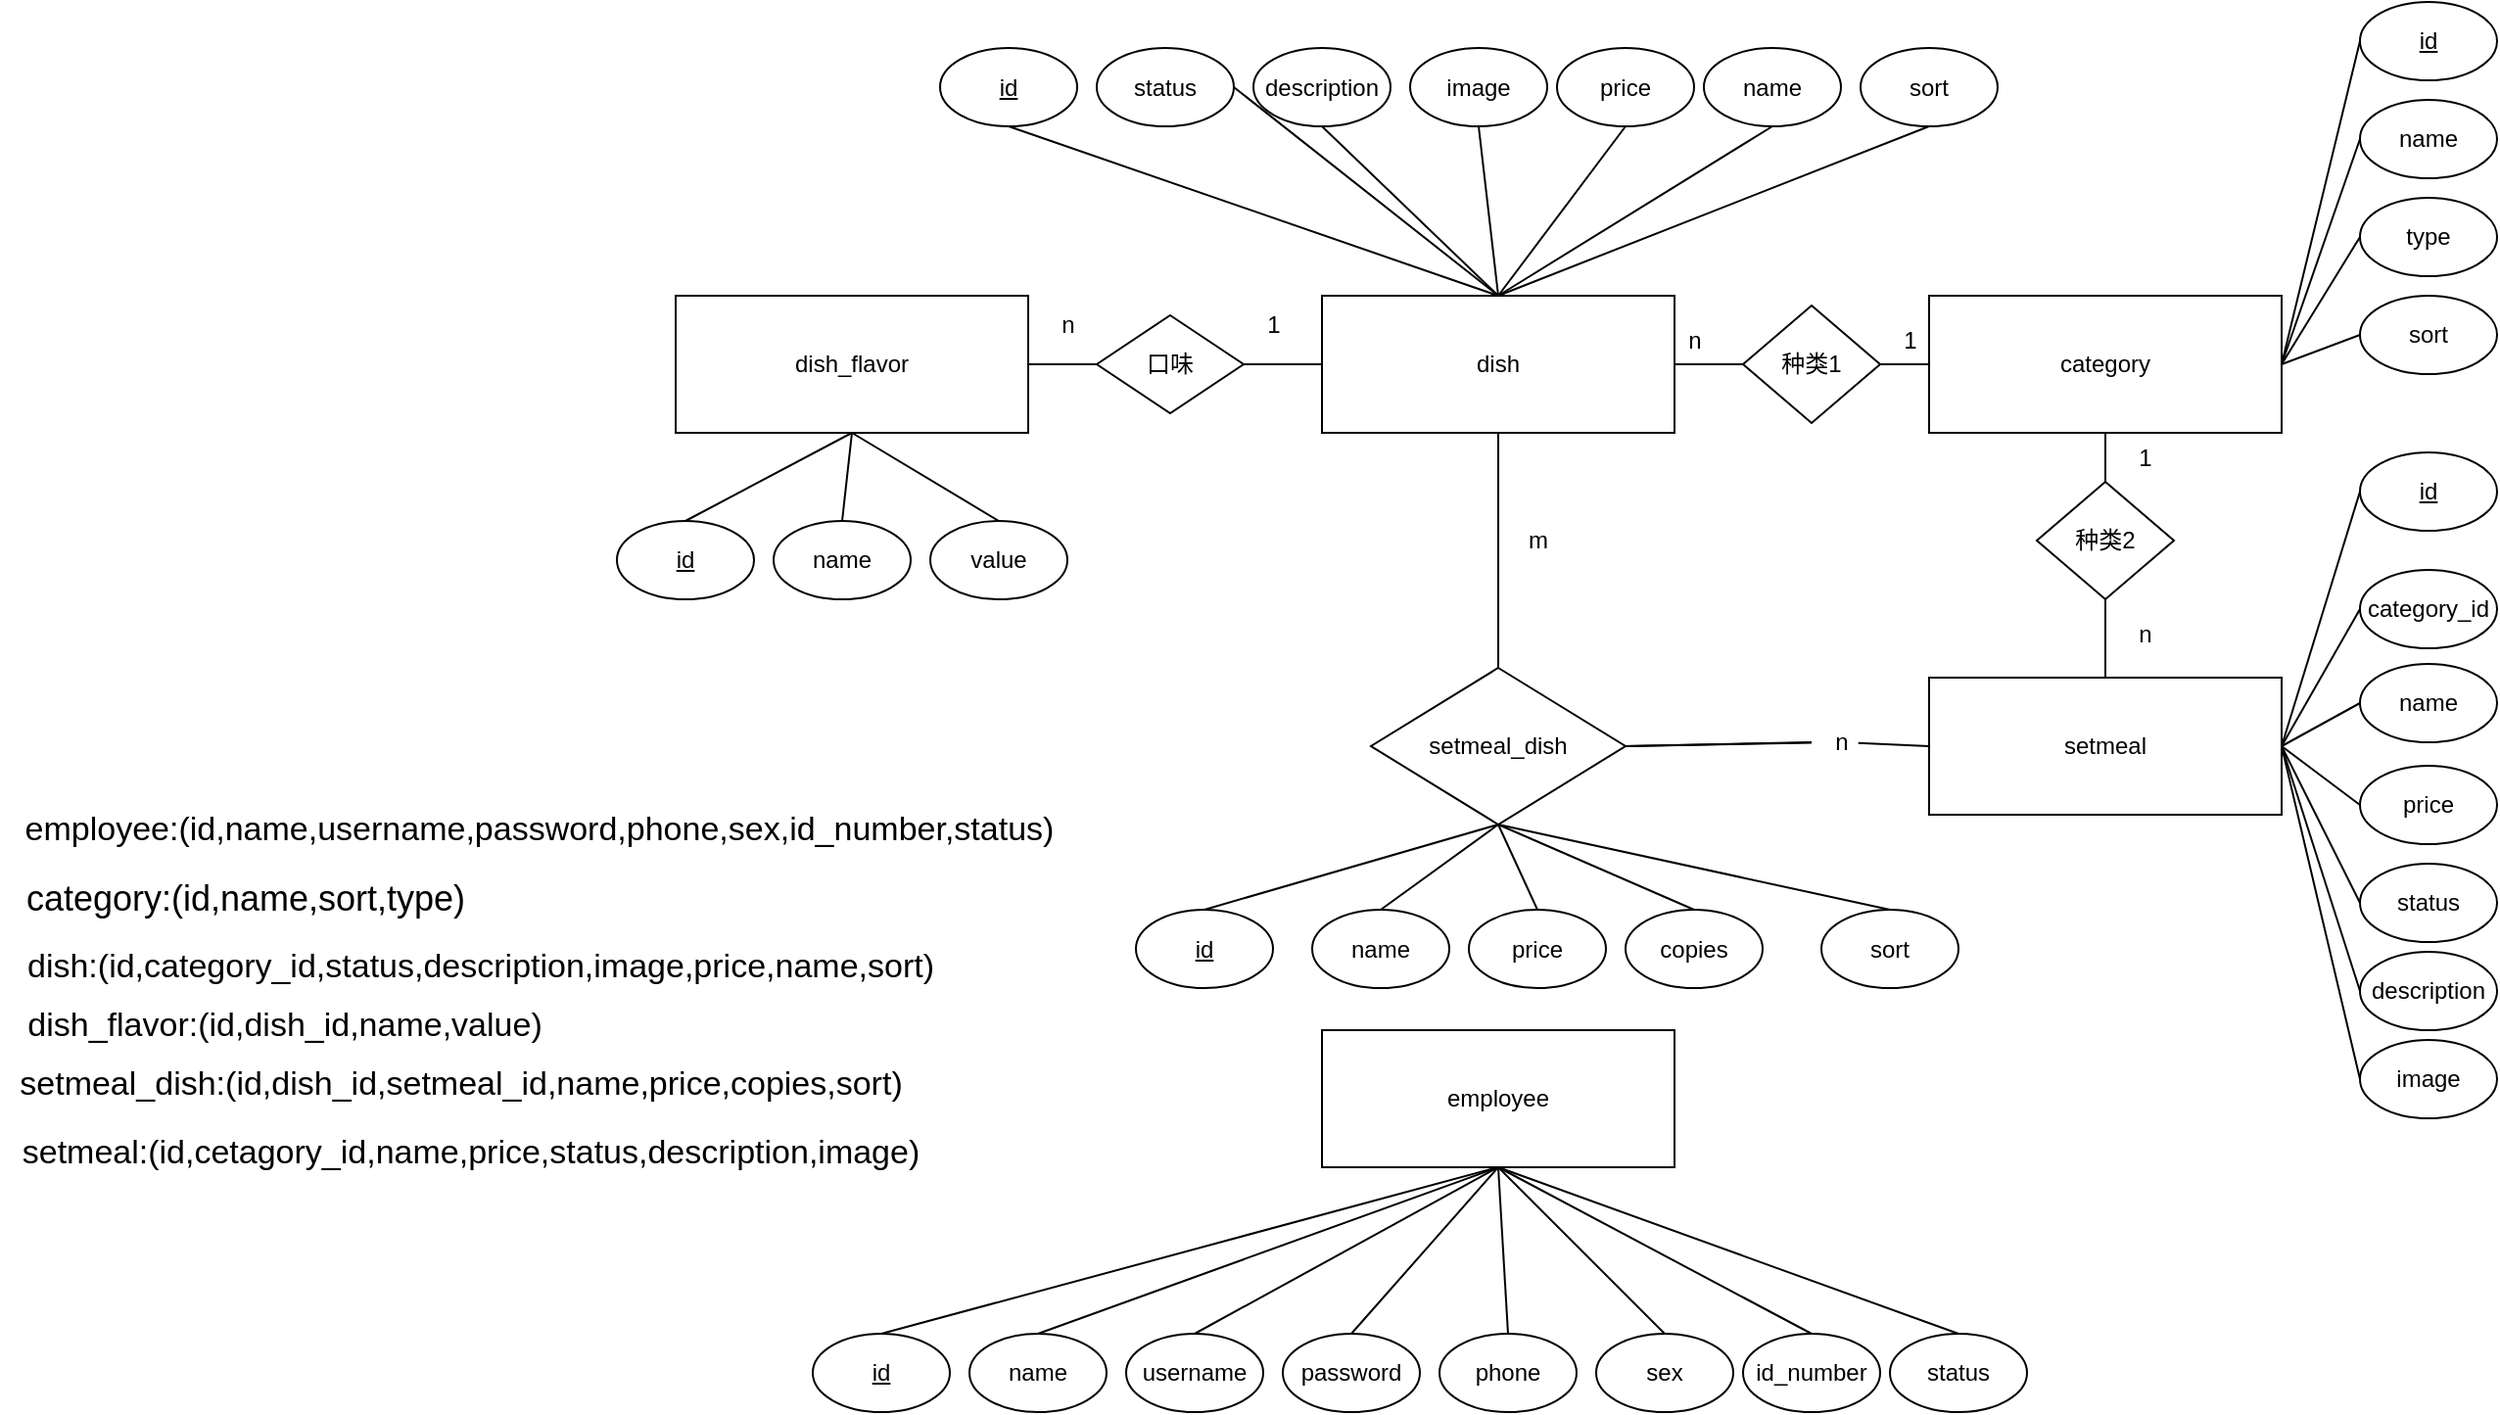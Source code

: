 <mxfile version="21.3.7" type="github">
  <diagram id="R2lEEEUBdFMjLlhIrx00" name="Page-1">
    <mxGraphModel dx="1459" dy="1219" grid="0" gridSize="10" guides="1" tooltips="1" connect="1" arrows="1" fold="1" page="0" pageScale="1" pageWidth="850" pageHeight="1100" math="0" shadow="0" extFonts="Permanent Marker^https://fonts.googleapis.com/css?family=Permanent+Marker">
      <root>
        <mxCell id="0" />
        <mxCell id="1" parent="0" />
        <mxCell id="ajqtqU7_ZfUQvldOCHn7-199" style="edgeStyle=none;shape=connector;rounded=0;orthogonalLoop=1;jettySize=auto;html=1;exitX=0.5;exitY=1;exitDx=0;exitDy=0;entryX=0.5;entryY=0;entryDx=0;entryDy=0;labelBackgroundColor=default;strokeColor=default;fontFamily=Helvetica;fontSize=12;fontColor=default;endArrow=none;endFill=0;" edge="1" parent="1" source="ajqtqU7_ZfUQvldOCHn7-19" target="ajqtqU7_ZfUQvldOCHn7-20">
          <mxGeometry relative="1" as="geometry" />
        </mxCell>
        <mxCell id="ajqtqU7_ZfUQvldOCHn7-200" style="edgeStyle=none;shape=connector;rounded=0;orthogonalLoop=1;jettySize=auto;html=1;exitX=0.5;exitY=1;exitDx=0;exitDy=0;entryX=0.5;entryY=0;entryDx=0;entryDy=0;labelBackgroundColor=default;strokeColor=default;fontFamily=Helvetica;fontSize=12;fontColor=default;endArrow=none;endFill=0;" edge="1" parent="1" source="ajqtqU7_ZfUQvldOCHn7-19" target="ajqtqU7_ZfUQvldOCHn7-39">
          <mxGeometry relative="1" as="geometry" />
        </mxCell>
        <mxCell id="ajqtqU7_ZfUQvldOCHn7-201" style="edgeStyle=none;shape=connector;rounded=0;orthogonalLoop=1;jettySize=auto;html=1;exitX=0.5;exitY=1;exitDx=0;exitDy=0;entryX=0.5;entryY=0;entryDx=0;entryDy=0;labelBackgroundColor=default;strokeColor=default;fontFamily=Helvetica;fontSize=12;fontColor=default;endArrow=none;endFill=0;" edge="1" parent="1" source="ajqtqU7_ZfUQvldOCHn7-19" target="ajqtqU7_ZfUQvldOCHn7-41">
          <mxGeometry relative="1" as="geometry" />
        </mxCell>
        <mxCell id="ajqtqU7_ZfUQvldOCHn7-202" style="edgeStyle=none;shape=connector;rounded=0;orthogonalLoop=1;jettySize=auto;html=1;exitX=0.5;exitY=1;exitDx=0;exitDy=0;entryX=0.5;entryY=0;entryDx=0;entryDy=0;labelBackgroundColor=default;strokeColor=default;fontFamily=Helvetica;fontSize=12;fontColor=default;endArrow=none;endFill=0;" edge="1" parent="1" source="ajqtqU7_ZfUQvldOCHn7-19" target="ajqtqU7_ZfUQvldOCHn7-44">
          <mxGeometry relative="1" as="geometry" />
        </mxCell>
        <mxCell id="ajqtqU7_ZfUQvldOCHn7-203" style="edgeStyle=none;shape=connector;rounded=0;orthogonalLoop=1;jettySize=auto;html=1;exitX=0.5;exitY=1;exitDx=0;exitDy=0;entryX=0.5;entryY=0;entryDx=0;entryDy=0;labelBackgroundColor=default;strokeColor=default;fontFamily=Helvetica;fontSize=12;fontColor=default;endArrow=none;endFill=0;" edge="1" parent="1" source="ajqtqU7_ZfUQvldOCHn7-19" target="ajqtqU7_ZfUQvldOCHn7-46">
          <mxGeometry relative="1" as="geometry" />
        </mxCell>
        <mxCell id="ajqtqU7_ZfUQvldOCHn7-204" style="edgeStyle=none;shape=connector;rounded=0;orthogonalLoop=1;jettySize=auto;html=1;exitX=0.5;exitY=1;exitDx=0;exitDy=0;entryX=0.5;entryY=0;entryDx=0;entryDy=0;labelBackgroundColor=default;strokeColor=default;fontFamily=Helvetica;fontSize=12;fontColor=default;endArrow=none;endFill=0;" edge="1" parent="1" source="ajqtqU7_ZfUQvldOCHn7-19" target="ajqtqU7_ZfUQvldOCHn7-48">
          <mxGeometry relative="1" as="geometry" />
        </mxCell>
        <mxCell id="ajqtqU7_ZfUQvldOCHn7-205" style="edgeStyle=none;shape=connector;rounded=0;orthogonalLoop=1;jettySize=auto;html=1;exitX=0.5;exitY=1;exitDx=0;exitDy=0;entryX=0.5;entryY=0;entryDx=0;entryDy=0;labelBackgroundColor=default;strokeColor=default;fontFamily=Helvetica;fontSize=12;fontColor=default;endArrow=none;endFill=0;" edge="1" parent="1" source="ajqtqU7_ZfUQvldOCHn7-19" target="ajqtqU7_ZfUQvldOCHn7-50">
          <mxGeometry relative="1" as="geometry" />
        </mxCell>
        <mxCell id="ajqtqU7_ZfUQvldOCHn7-206" style="edgeStyle=none;shape=connector;rounded=0;orthogonalLoop=1;jettySize=auto;html=1;exitX=0.5;exitY=1;exitDx=0;exitDy=0;entryX=0.5;entryY=0;entryDx=0;entryDy=0;labelBackgroundColor=default;strokeColor=default;fontFamily=Helvetica;fontSize=12;fontColor=default;endArrow=none;endFill=0;" edge="1" parent="1" source="ajqtqU7_ZfUQvldOCHn7-19" target="ajqtqU7_ZfUQvldOCHn7-52">
          <mxGeometry relative="1" as="geometry" />
        </mxCell>
        <mxCell id="ajqtqU7_ZfUQvldOCHn7-19" value="employee" style="whiteSpace=wrap;html=1;align=center;" vertex="1" parent="1">
          <mxGeometry x="760" y="485" width="180" height="70" as="geometry" />
        </mxCell>
        <mxCell id="ajqtqU7_ZfUQvldOCHn7-20" value="id" style="ellipse;whiteSpace=wrap;html=1;align=center;fontStyle=4;" vertex="1" parent="1">
          <mxGeometry x="500" y="640" width="70" height="40" as="geometry" />
        </mxCell>
        <mxCell id="ajqtqU7_ZfUQvldOCHn7-39" value="name" style="ellipse;whiteSpace=wrap;html=1;" vertex="1" parent="1">
          <mxGeometry x="580" y="640" width="70" height="40" as="geometry" />
        </mxCell>
        <mxCell id="ajqtqU7_ZfUQvldOCHn7-41" value="username" style="ellipse;whiteSpace=wrap;html=1;" vertex="1" parent="1">
          <mxGeometry x="660" y="640" width="70" height="40" as="geometry" />
        </mxCell>
        <mxCell id="ajqtqU7_ZfUQvldOCHn7-44" value="password" style="ellipse;whiteSpace=wrap;html=1;" vertex="1" parent="1">
          <mxGeometry x="740" y="640" width="70" height="40" as="geometry" />
        </mxCell>
        <mxCell id="ajqtqU7_ZfUQvldOCHn7-46" value="phone" style="ellipse;whiteSpace=wrap;html=1;" vertex="1" parent="1">
          <mxGeometry x="820" y="640" width="70" height="40" as="geometry" />
        </mxCell>
        <mxCell id="ajqtqU7_ZfUQvldOCHn7-48" value="sex" style="ellipse;whiteSpace=wrap;html=1;" vertex="1" parent="1">
          <mxGeometry x="900" y="640" width="70" height="40" as="geometry" />
        </mxCell>
        <mxCell id="ajqtqU7_ZfUQvldOCHn7-50" value="id_number" style="ellipse;whiteSpace=wrap;html=1;" vertex="1" parent="1">
          <mxGeometry x="975" y="640" width="70" height="40" as="geometry" />
        </mxCell>
        <mxCell id="ajqtqU7_ZfUQvldOCHn7-52" value="status" style="ellipse;whiteSpace=wrap;html=1;" vertex="1" parent="1">
          <mxGeometry x="1050" y="640" width="70" height="40" as="geometry" />
        </mxCell>
        <mxCell id="ajqtqU7_ZfUQvldOCHn7-156" style="edgeStyle=none;shape=connector;rounded=0;orthogonalLoop=1;jettySize=auto;html=1;exitX=0.5;exitY=0;exitDx=0;exitDy=0;labelBackgroundColor=default;strokeColor=default;fontFamily=Helvetica;fontSize=12;fontColor=default;endArrow=none;endFill=0;entryX=0.5;entryY=1;entryDx=0;entryDy=0;" edge="1" parent="1" source="ajqtqU7_ZfUQvldOCHn7-54" target="ajqtqU7_ZfUQvldOCHn7-62">
          <mxGeometry relative="1" as="geometry">
            <mxPoint x="1395" y="23.5" as="targetPoint" />
          </mxGeometry>
        </mxCell>
        <mxCell id="ajqtqU7_ZfUQvldOCHn7-157" style="edgeStyle=none;shape=connector;rounded=0;orthogonalLoop=1;jettySize=auto;html=1;exitX=0.5;exitY=0;exitDx=0;exitDy=0;entryX=0.5;entryY=1;entryDx=0;entryDy=0;labelBackgroundColor=default;strokeColor=default;fontFamily=Helvetica;fontSize=12;fontColor=default;endArrow=none;endFill=0;" edge="1" parent="1" source="ajqtqU7_ZfUQvldOCHn7-54" target="ajqtqU7_ZfUQvldOCHn7-55">
          <mxGeometry relative="1" as="geometry" />
        </mxCell>
        <mxCell id="ajqtqU7_ZfUQvldOCHn7-159" style="edgeStyle=none;shape=connector;rounded=0;orthogonalLoop=1;jettySize=auto;html=1;exitX=0.5;exitY=0;exitDx=0;exitDy=0;entryX=0.5;entryY=1;entryDx=0;entryDy=0;labelBackgroundColor=default;strokeColor=default;fontFamily=Helvetica;fontSize=12;fontColor=default;endArrow=none;endFill=0;" edge="1" parent="1" source="ajqtqU7_ZfUQvldOCHn7-54" target="ajqtqU7_ZfUQvldOCHn7-58">
          <mxGeometry relative="1" as="geometry" />
        </mxCell>
        <mxCell id="ajqtqU7_ZfUQvldOCHn7-160" style="edgeStyle=none;shape=connector;rounded=0;orthogonalLoop=1;jettySize=auto;html=1;exitX=0.5;exitY=0;exitDx=0;exitDy=0;entryX=0.5;entryY=1;entryDx=0;entryDy=0;labelBackgroundColor=default;strokeColor=default;fontFamily=Helvetica;fontSize=12;fontColor=default;endArrow=none;endFill=0;" edge="1" parent="1" source="ajqtqU7_ZfUQvldOCHn7-54" target="ajqtqU7_ZfUQvldOCHn7-59">
          <mxGeometry relative="1" as="geometry" />
        </mxCell>
        <mxCell id="ajqtqU7_ZfUQvldOCHn7-54" value="dish" style="rounded=0;whiteSpace=wrap;html=1;" vertex="1" parent="1">
          <mxGeometry x="760" y="110" width="180" height="70" as="geometry" />
        </mxCell>
        <mxCell id="ajqtqU7_ZfUQvldOCHn7-55" value="name" style="ellipse;whiteSpace=wrap;html=1;" vertex="1" parent="1">
          <mxGeometry x="955" y="-16.5" width="70" height="40" as="geometry" />
        </mxCell>
        <mxCell id="ajqtqU7_ZfUQvldOCHn7-163" style="edgeStyle=none;shape=connector;rounded=0;orthogonalLoop=1;jettySize=auto;html=1;exitX=0.5;exitY=1;exitDx=0;exitDy=0;entryX=0.5;entryY=0;entryDx=0;entryDy=0;labelBackgroundColor=default;strokeColor=default;fontFamily=Helvetica;fontSize=12;fontColor=default;endArrow=none;endFill=0;" edge="1" parent="1" source="ajqtqU7_ZfUQvldOCHn7-56" target="ajqtqU7_ZfUQvldOCHn7-54">
          <mxGeometry relative="1" as="geometry" />
        </mxCell>
        <mxCell id="ajqtqU7_ZfUQvldOCHn7-56" value="id" style="ellipse;whiteSpace=wrap;html=1;align=center;fontStyle=4;" vertex="1" parent="1">
          <mxGeometry x="565" y="-16.5" width="70" height="40" as="geometry" />
        </mxCell>
        <mxCell id="ajqtqU7_ZfUQvldOCHn7-58" value="price" style="ellipse;whiteSpace=wrap;html=1;" vertex="1" parent="1">
          <mxGeometry x="880" y="-16.5" width="70" height="40" as="geometry" />
        </mxCell>
        <mxCell id="ajqtqU7_ZfUQvldOCHn7-59" value="image" style="ellipse;whiteSpace=wrap;html=1;" vertex="1" parent="1">
          <mxGeometry x="805" y="-16.5" width="70" height="40" as="geometry" />
        </mxCell>
        <mxCell id="ajqtqU7_ZfUQvldOCHn7-161" style="edgeStyle=none;shape=connector;rounded=0;orthogonalLoop=1;jettySize=auto;html=1;exitX=0.5;exitY=1;exitDx=0;exitDy=0;entryX=0.5;entryY=0;entryDx=0;entryDy=0;labelBackgroundColor=default;strokeColor=default;fontFamily=Helvetica;fontSize=12;fontColor=default;endArrow=none;endFill=0;" edge="1" parent="1" source="ajqtqU7_ZfUQvldOCHn7-60" target="ajqtqU7_ZfUQvldOCHn7-54">
          <mxGeometry relative="1" as="geometry" />
        </mxCell>
        <mxCell id="ajqtqU7_ZfUQvldOCHn7-60" value="description" style="ellipse;whiteSpace=wrap;html=1;" vertex="1" parent="1">
          <mxGeometry x="725" y="-16.5" width="70" height="40" as="geometry" />
        </mxCell>
        <mxCell id="ajqtqU7_ZfUQvldOCHn7-162" style="edgeStyle=none;shape=connector;rounded=0;orthogonalLoop=1;jettySize=auto;html=1;exitX=1;exitY=0.5;exitDx=0;exitDy=0;entryX=0.5;entryY=0;entryDx=0;entryDy=0;labelBackgroundColor=default;strokeColor=default;fontFamily=Helvetica;fontSize=12;fontColor=default;endArrow=none;endFill=0;" edge="1" parent="1" source="ajqtqU7_ZfUQvldOCHn7-61" target="ajqtqU7_ZfUQvldOCHn7-54">
          <mxGeometry relative="1" as="geometry" />
        </mxCell>
        <mxCell id="ajqtqU7_ZfUQvldOCHn7-61" value="status" style="ellipse;whiteSpace=wrap;html=1;" vertex="1" parent="1">
          <mxGeometry x="645" y="-16.5" width="70" height="40" as="geometry" />
        </mxCell>
        <mxCell id="ajqtqU7_ZfUQvldOCHn7-62" value="sort" style="ellipse;whiteSpace=wrap;html=1;" vertex="1" parent="1">
          <mxGeometry x="1035" y="-16.5" width="70" height="40" as="geometry" />
        </mxCell>
        <mxCell id="ajqtqU7_ZfUQvldOCHn7-71" value="dish_flavor" style="rounded=0;whiteSpace=wrap;html=1;" vertex="1" parent="1">
          <mxGeometry x="430" y="110" width="180" height="70" as="geometry" />
        </mxCell>
        <mxCell id="ajqtqU7_ZfUQvldOCHn7-72" value="id" style="ellipse;whiteSpace=wrap;html=1;align=center;fontStyle=4;" vertex="1" parent="1">
          <mxGeometry x="400" y="225" width="70" height="40" as="geometry" />
        </mxCell>
        <mxCell id="ajqtqU7_ZfUQvldOCHn7-75" value="value" style="ellipse;whiteSpace=wrap;html=1;" vertex="1" parent="1">
          <mxGeometry x="560" y="225" width="70" height="40" as="geometry" />
        </mxCell>
        <mxCell id="ajqtqU7_ZfUQvldOCHn7-76" value="name" style="ellipse;whiteSpace=wrap;html=1;" vertex="1" parent="1">
          <mxGeometry x="480" y="225" width="70" height="40" as="geometry" />
        </mxCell>
        <mxCell id="ajqtqU7_ZfUQvldOCHn7-77" value="" style="endArrow=none;html=1;rounded=0;exitX=0.5;exitY=0;exitDx=0;exitDy=0;entryX=0.5;entryY=1;entryDx=0;entryDy=0;" edge="1" parent="1" source="ajqtqU7_ZfUQvldOCHn7-72" target="ajqtqU7_ZfUQvldOCHn7-71">
          <mxGeometry width="50" height="50" relative="1" as="geometry">
            <mxPoint x="660" y="-70" as="sourcePoint" />
            <mxPoint x="710" y="-120" as="targetPoint" />
          </mxGeometry>
        </mxCell>
        <mxCell id="ajqtqU7_ZfUQvldOCHn7-79" value="" style="endArrow=none;html=1;rounded=0;exitX=0.5;exitY=0;exitDx=0;exitDy=0;entryX=0.5;entryY=1;entryDx=0;entryDy=0;" edge="1" parent="1" source="ajqtqU7_ZfUQvldOCHn7-76" target="ajqtqU7_ZfUQvldOCHn7-71">
          <mxGeometry width="50" height="50" relative="1" as="geometry">
            <mxPoint x="660" y="15" as="sourcePoint" />
            <mxPoint x="710" y="-35" as="targetPoint" />
          </mxGeometry>
        </mxCell>
        <mxCell id="ajqtqU7_ZfUQvldOCHn7-80" value="" style="endArrow=none;html=1;rounded=0;exitX=0.5;exitY=0;exitDx=0;exitDy=0;entryX=0.5;entryY=1;entryDx=0;entryDy=0;" edge="1" parent="1" source="ajqtqU7_ZfUQvldOCHn7-75" target="ajqtqU7_ZfUQvldOCHn7-71">
          <mxGeometry width="50" height="50" relative="1" as="geometry">
            <mxPoint x="660" y="15" as="sourcePoint" />
            <mxPoint x="710" y="-35" as="targetPoint" />
          </mxGeometry>
        </mxCell>
        <mxCell id="ajqtqU7_ZfUQvldOCHn7-194" style="edgeStyle=none;shape=connector;rounded=0;orthogonalLoop=1;jettySize=auto;html=1;exitX=1;exitY=0.5;exitDx=0;exitDy=0;entryX=0;entryY=0.5;entryDx=0;entryDy=0;labelBackgroundColor=default;strokeColor=default;fontFamily=Helvetica;fontSize=12;fontColor=default;endArrow=none;endFill=0;" edge="1" parent="1" source="ajqtqU7_ZfUQvldOCHn7-81" target="ajqtqU7_ZfUQvldOCHn7-54">
          <mxGeometry relative="1" as="geometry" />
        </mxCell>
        <mxCell id="ajqtqU7_ZfUQvldOCHn7-195" style="edgeStyle=none;shape=connector;rounded=0;orthogonalLoop=1;jettySize=auto;html=1;exitX=0;exitY=0.5;exitDx=0;exitDy=0;entryX=1;entryY=0.5;entryDx=0;entryDy=0;labelBackgroundColor=default;strokeColor=default;fontFamily=Helvetica;fontSize=12;fontColor=default;endArrow=none;endFill=0;" edge="1" parent="1" source="ajqtqU7_ZfUQvldOCHn7-81" target="ajqtqU7_ZfUQvldOCHn7-71">
          <mxGeometry relative="1" as="geometry" />
        </mxCell>
        <mxCell id="ajqtqU7_ZfUQvldOCHn7-81" value="口味" style="rhombus;whiteSpace=wrap;html=1;" vertex="1" parent="1">
          <mxGeometry x="645" y="120" width="75" height="50" as="geometry" />
        </mxCell>
        <mxCell id="ajqtqU7_ZfUQvldOCHn7-179" style="edgeStyle=none;shape=connector;rounded=0;orthogonalLoop=1;jettySize=auto;html=1;exitX=1;exitY=0.5;exitDx=0;exitDy=0;entryX=0;entryY=0.5;entryDx=0;entryDy=0;labelBackgroundColor=default;strokeColor=default;fontFamily=Helvetica;fontSize=12;fontColor=default;endArrow=none;endFill=0;" edge="1" parent="1" source="ajqtqU7_ZfUQvldOCHn7-86" target="ajqtqU7_ZfUQvldOCHn7-87">
          <mxGeometry relative="1" as="geometry" />
        </mxCell>
        <mxCell id="ajqtqU7_ZfUQvldOCHn7-180" style="edgeStyle=none;shape=connector;rounded=0;orthogonalLoop=1;jettySize=auto;html=1;exitX=1;exitY=0.5;exitDx=0;exitDy=0;entryX=0;entryY=0.5;entryDx=0;entryDy=0;labelBackgroundColor=default;strokeColor=default;fontFamily=Helvetica;fontSize=12;fontColor=default;endArrow=none;endFill=0;" edge="1" parent="1" source="ajqtqU7_ZfUQvldOCHn7-86" target="ajqtqU7_ZfUQvldOCHn7-91">
          <mxGeometry relative="1" as="geometry" />
        </mxCell>
        <mxCell id="ajqtqU7_ZfUQvldOCHn7-181" style="edgeStyle=none;shape=connector;rounded=0;orthogonalLoop=1;jettySize=auto;html=1;exitX=1;exitY=0.5;exitDx=0;exitDy=0;entryX=0;entryY=0.5;entryDx=0;entryDy=0;labelBackgroundColor=default;strokeColor=default;fontFamily=Helvetica;fontSize=12;fontColor=default;endArrow=none;endFill=0;" edge="1" parent="1" source="ajqtqU7_ZfUQvldOCHn7-86" target="ajqtqU7_ZfUQvldOCHn7-92">
          <mxGeometry relative="1" as="geometry" />
        </mxCell>
        <mxCell id="ajqtqU7_ZfUQvldOCHn7-182" style="edgeStyle=none;shape=connector;rounded=0;orthogonalLoop=1;jettySize=auto;html=1;exitX=1;exitY=0.5;exitDx=0;exitDy=0;entryX=0;entryY=0.5;entryDx=0;entryDy=0;labelBackgroundColor=default;strokeColor=default;fontFamily=Helvetica;fontSize=12;fontColor=default;endArrow=none;endFill=0;" edge="1" parent="1" source="ajqtqU7_ZfUQvldOCHn7-86" target="ajqtqU7_ZfUQvldOCHn7-90">
          <mxGeometry relative="1" as="geometry" />
        </mxCell>
        <mxCell id="ajqtqU7_ZfUQvldOCHn7-86" value="category" style="rounded=0;whiteSpace=wrap;html=1;" vertex="1" parent="1">
          <mxGeometry x="1070" y="110" width="180" height="70" as="geometry" />
        </mxCell>
        <mxCell id="ajqtqU7_ZfUQvldOCHn7-87" value="id" style="ellipse;whiteSpace=wrap;html=1;align=center;fontStyle=4;" vertex="1" parent="1">
          <mxGeometry x="1290" y="-40" width="70" height="40" as="geometry" />
        </mxCell>
        <mxCell id="ajqtqU7_ZfUQvldOCHn7-90" value="sort" style="ellipse;whiteSpace=wrap;html=1;" vertex="1" parent="1">
          <mxGeometry x="1290" y="110" width="70" height="40" as="geometry" />
        </mxCell>
        <mxCell id="ajqtqU7_ZfUQvldOCHn7-91" value="name" style="ellipse;whiteSpace=wrap;html=1;" vertex="1" parent="1">
          <mxGeometry x="1290" y="10" width="70" height="40" as="geometry" />
        </mxCell>
        <mxCell id="ajqtqU7_ZfUQvldOCHn7-92" value="type" style="ellipse;whiteSpace=wrap;html=1;" vertex="1" parent="1">
          <mxGeometry x="1290" y="60" width="70" height="40" as="geometry" />
        </mxCell>
        <mxCell id="ajqtqU7_ZfUQvldOCHn7-185" style="edgeStyle=none;shape=connector;rounded=0;orthogonalLoop=1;jettySize=auto;html=1;exitX=1;exitY=0.5;exitDx=0;exitDy=0;entryX=0;entryY=0.5;entryDx=0;entryDy=0;labelBackgroundColor=default;strokeColor=default;fontFamily=Helvetica;fontSize=12;fontColor=default;endArrow=none;endFill=0;" edge="1" parent="1" source="ajqtqU7_ZfUQvldOCHn7-97" target="ajqtqU7_ZfUQvldOCHn7-86">
          <mxGeometry relative="1" as="geometry" />
        </mxCell>
        <mxCell id="ajqtqU7_ZfUQvldOCHn7-186" style="edgeStyle=none;shape=connector;rounded=0;orthogonalLoop=1;jettySize=auto;html=1;exitX=0;exitY=0.5;exitDx=0;exitDy=0;entryX=1;entryY=0.5;entryDx=0;entryDy=0;labelBackgroundColor=default;strokeColor=default;fontFamily=Helvetica;fontSize=12;fontColor=default;endArrow=none;endFill=0;" edge="1" parent="1" source="ajqtqU7_ZfUQvldOCHn7-97" target="ajqtqU7_ZfUQvldOCHn7-54">
          <mxGeometry relative="1" as="geometry" />
        </mxCell>
        <mxCell id="ajqtqU7_ZfUQvldOCHn7-97" value="种类1" style="rhombus;whiteSpace=wrap;html=1;" vertex="1" parent="1">
          <mxGeometry x="975" y="115" width="70" height="60" as="geometry" />
        </mxCell>
        <mxCell id="ajqtqU7_ZfUQvldOCHn7-155" style="edgeStyle=none;shape=connector;rounded=0;orthogonalLoop=1;jettySize=auto;html=1;exitX=0;exitY=0.5;exitDx=0;exitDy=0;entryX=0.795;entryY=0.514;entryDx=0;entryDy=0;entryPerimeter=0;labelBackgroundColor=default;strokeColor=default;fontFamily=Helvetica;fontSize=12;fontColor=default;endArrow=none;endFill=0;" edge="1" parent="1" source="ajqtqU7_ZfUQvldOCHn7-102" target="ajqtqU7_ZfUQvldOCHn7-138">
          <mxGeometry relative="1" as="geometry" />
        </mxCell>
        <mxCell id="ajqtqU7_ZfUQvldOCHn7-102" value="setmeal" style="rounded=0;whiteSpace=wrap;html=1;" vertex="1" parent="1">
          <mxGeometry x="1070" y="305" width="180" height="70" as="geometry" />
        </mxCell>
        <mxCell id="ajqtqU7_ZfUQvldOCHn7-103" value="id" style="ellipse;whiteSpace=wrap;html=1;align=center;fontStyle=4;" vertex="1" parent="1">
          <mxGeometry x="1290" y="190" width="70" height="40" as="geometry" />
        </mxCell>
        <mxCell id="ajqtqU7_ZfUQvldOCHn7-104" value="category_id" style="ellipse;whiteSpace=wrap;html=1;" vertex="1" parent="1">
          <mxGeometry x="1290" y="250" width="70" height="40" as="geometry" />
        </mxCell>
        <mxCell id="ajqtqU7_ZfUQvldOCHn7-105" value="name" style="ellipse;whiteSpace=wrap;html=1;" vertex="1" parent="1">
          <mxGeometry x="1290" y="298" width="70" height="40" as="geometry" />
        </mxCell>
        <mxCell id="ajqtqU7_ZfUQvldOCHn7-106" value="price" style="ellipse;whiteSpace=wrap;html=1;" vertex="1" parent="1">
          <mxGeometry x="1290" y="350" width="70" height="40" as="geometry" />
        </mxCell>
        <mxCell id="ajqtqU7_ZfUQvldOCHn7-107" value="status" style="ellipse;whiteSpace=wrap;html=1;" vertex="1" parent="1">
          <mxGeometry x="1290" y="400" width="70" height="40" as="geometry" />
        </mxCell>
        <mxCell id="ajqtqU7_ZfUQvldOCHn7-108" value="description" style="ellipse;whiteSpace=wrap;html=1;" vertex="1" parent="1">
          <mxGeometry x="1290" y="445" width="70" height="40" as="geometry" />
        </mxCell>
        <mxCell id="ajqtqU7_ZfUQvldOCHn7-109" value="image" style="ellipse;whiteSpace=wrap;html=1;" vertex="1" parent="1">
          <mxGeometry x="1290" y="490" width="70" height="40" as="geometry" />
        </mxCell>
        <mxCell id="ajqtqU7_ZfUQvldOCHn7-110" value="" style="endArrow=none;html=1;rounded=0;entryX=0;entryY=0.5;entryDx=0;entryDy=0;exitX=1;exitY=0.5;exitDx=0;exitDy=0;" edge="1" parent="1" source="ajqtqU7_ZfUQvldOCHn7-102" target="ajqtqU7_ZfUQvldOCHn7-103">
          <mxGeometry width="50" height="50" relative="1" as="geometry">
            <mxPoint x="935" y="320" as="sourcePoint" />
            <mxPoint x="985" y="270" as="targetPoint" />
          </mxGeometry>
        </mxCell>
        <mxCell id="ajqtqU7_ZfUQvldOCHn7-111" value="" style="endArrow=none;html=1;rounded=0;entryX=0;entryY=0.5;entryDx=0;entryDy=0;exitX=1;exitY=0.5;exitDx=0;exitDy=0;" edge="1" parent="1" source="ajqtqU7_ZfUQvldOCHn7-102" target="ajqtqU7_ZfUQvldOCHn7-104">
          <mxGeometry width="50" height="50" relative="1" as="geometry">
            <mxPoint x="935" y="320" as="sourcePoint" />
            <mxPoint x="985" y="270" as="targetPoint" />
          </mxGeometry>
        </mxCell>
        <mxCell id="ajqtqU7_ZfUQvldOCHn7-112" value="" style="endArrow=none;html=1;rounded=0;entryX=0;entryY=0.5;entryDx=0;entryDy=0;exitX=1;exitY=0.5;exitDx=0;exitDy=0;" edge="1" parent="1" source="ajqtqU7_ZfUQvldOCHn7-102" target="ajqtqU7_ZfUQvldOCHn7-105">
          <mxGeometry width="50" height="50" relative="1" as="geometry">
            <mxPoint x="935" y="320" as="sourcePoint" />
            <mxPoint x="985" y="270" as="targetPoint" />
          </mxGeometry>
        </mxCell>
        <mxCell id="ajqtqU7_ZfUQvldOCHn7-113" value="" style="endArrow=none;html=1;rounded=0;entryX=0;entryY=0.5;entryDx=0;entryDy=0;exitX=1;exitY=0.5;exitDx=0;exitDy=0;" edge="1" parent="1" source="ajqtqU7_ZfUQvldOCHn7-102" target="ajqtqU7_ZfUQvldOCHn7-106">
          <mxGeometry width="50" height="50" relative="1" as="geometry">
            <mxPoint x="935" y="320" as="sourcePoint" />
            <mxPoint x="985" y="270" as="targetPoint" />
          </mxGeometry>
        </mxCell>
        <mxCell id="ajqtqU7_ZfUQvldOCHn7-114" value="" style="endArrow=none;html=1;rounded=0;entryX=0;entryY=0.5;entryDx=0;entryDy=0;exitX=1;exitY=0.5;exitDx=0;exitDy=0;" edge="1" parent="1" source="ajqtqU7_ZfUQvldOCHn7-102" target="ajqtqU7_ZfUQvldOCHn7-107">
          <mxGeometry width="50" height="50" relative="1" as="geometry">
            <mxPoint x="935" y="320" as="sourcePoint" />
            <mxPoint x="985" y="270" as="targetPoint" />
          </mxGeometry>
        </mxCell>
        <mxCell id="ajqtqU7_ZfUQvldOCHn7-115" value="" style="endArrow=none;html=1;rounded=0;entryX=0;entryY=0.5;entryDx=0;entryDy=0;exitX=1;exitY=0.5;exitDx=0;exitDy=0;" edge="1" parent="1" source="ajqtqU7_ZfUQvldOCHn7-102" target="ajqtqU7_ZfUQvldOCHn7-108">
          <mxGeometry width="50" height="50" relative="1" as="geometry">
            <mxPoint x="935" y="320" as="sourcePoint" />
            <mxPoint x="985" y="270" as="targetPoint" />
          </mxGeometry>
        </mxCell>
        <mxCell id="ajqtqU7_ZfUQvldOCHn7-116" value="" style="endArrow=none;html=1;rounded=0;entryX=0;entryY=0.5;entryDx=0;entryDy=0;exitX=1;exitY=0.5;exitDx=0;exitDy=0;" edge="1" parent="1" source="ajqtqU7_ZfUQvldOCHn7-102" target="ajqtqU7_ZfUQvldOCHn7-109">
          <mxGeometry width="50" height="50" relative="1" as="geometry">
            <mxPoint x="935" y="320" as="sourcePoint" />
            <mxPoint x="985" y="270" as="targetPoint" />
          </mxGeometry>
        </mxCell>
        <mxCell id="ajqtqU7_ZfUQvldOCHn7-145" style="shape=connector;rounded=0;orthogonalLoop=1;jettySize=auto;html=1;exitX=0.5;exitY=0;exitDx=0;exitDy=0;entryX=0.5;entryY=1;entryDx=0;entryDy=0;labelBackgroundColor=default;strokeColor=default;fontFamily=Helvetica;fontSize=12;fontColor=default;endArrow=none;endFill=0;" edge="1" parent="1" source="ajqtqU7_ZfUQvldOCHn7-118" target="ajqtqU7_ZfUQvldOCHn7-135">
          <mxGeometry relative="1" as="geometry" />
        </mxCell>
        <mxCell id="ajqtqU7_ZfUQvldOCHn7-118" value="id" style="ellipse;whiteSpace=wrap;html=1;align=center;fontStyle=4;" vertex="1" parent="1">
          <mxGeometry x="665" y="423.5" width="70" height="40" as="geometry" />
        </mxCell>
        <mxCell id="ajqtqU7_ZfUQvldOCHn7-148" style="edgeStyle=none;shape=connector;rounded=0;orthogonalLoop=1;jettySize=auto;html=1;exitX=0.5;exitY=0;exitDx=0;exitDy=0;entryX=0.5;entryY=1;entryDx=0;entryDy=0;labelBackgroundColor=default;strokeColor=default;fontFamily=Helvetica;fontSize=12;fontColor=default;endArrow=none;endFill=0;" edge="1" parent="1" source="ajqtqU7_ZfUQvldOCHn7-121" target="ajqtqU7_ZfUQvldOCHn7-135">
          <mxGeometry relative="1" as="geometry" />
        </mxCell>
        <mxCell id="ajqtqU7_ZfUQvldOCHn7-121" value="name" style="ellipse;whiteSpace=wrap;html=1;" vertex="1" parent="1">
          <mxGeometry x="755" y="423.5" width="70" height="40" as="geometry" />
        </mxCell>
        <mxCell id="ajqtqU7_ZfUQvldOCHn7-149" style="edgeStyle=none;shape=connector;rounded=0;orthogonalLoop=1;jettySize=auto;html=1;exitX=0.5;exitY=0;exitDx=0;exitDy=0;labelBackgroundColor=default;strokeColor=default;fontFamily=Helvetica;fontSize=12;fontColor=default;endArrow=none;endFill=0;entryX=0.5;entryY=1;entryDx=0;entryDy=0;" edge="1" parent="1" source="ajqtqU7_ZfUQvldOCHn7-122" target="ajqtqU7_ZfUQvldOCHn7-135">
          <mxGeometry relative="1" as="geometry">
            <mxPoint x="995" y="528.5" as="targetPoint" />
          </mxGeometry>
        </mxCell>
        <mxCell id="ajqtqU7_ZfUQvldOCHn7-122" value="price" style="ellipse;whiteSpace=wrap;html=1;" vertex="1" parent="1">
          <mxGeometry x="835" y="423.5" width="70" height="40" as="geometry" />
        </mxCell>
        <mxCell id="ajqtqU7_ZfUQvldOCHn7-150" style="edgeStyle=none;shape=connector;rounded=0;orthogonalLoop=1;jettySize=auto;html=1;exitX=0.5;exitY=0;exitDx=0;exitDy=0;entryX=0.5;entryY=1;entryDx=0;entryDy=0;labelBackgroundColor=default;strokeColor=default;fontFamily=Helvetica;fontSize=12;fontColor=default;endArrow=none;endFill=0;" edge="1" parent="1" source="ajqtqU7_ZfUQvldOCHn7-123" target="ajqtqU7_ZfUQvldOCHn7-135">
          <mxGeometry relative="1" as="geometry" />
        </mxCell>
        <mxCell id="ajqtqU7_ZfUQvldOCHn7-123" value="copies" style="ellipse;whiteSpace=wrap;html=1;" vertex="1" parent="1">
          <mxGeometry x="915" y="423.5" width="70" height="40" as="geometry" />
        </mxCell>
        <mxCell id="ajqtqU7_ZfUQvldOCHn7-151" style="edgeStyle=none;shape=connector;rounded=0;orthogonalLoop=1;jettySize=auto;html=1;exitX=0.5;exitY=0;exitDx=0;exitDy=0;entryX=0.5;entryY=1;entryDx=0;entryDy=0;labelBackgroundColor=default;strokeColor=default;fontFamily=Helvetica;fontSize=12;fontColor=default;endArrow=none;endFill=0;" edge="1" parent="1" source="ajqtqU7_ZfUQvldOCHn7-124" target="ajqtqU7_ZfUQvldOCHn7-135">
          <mxGeometry relative="1" as="geometry" />
        </mxCell>
        <mxCell id="ajqtqU7_ZfUQvldOCHn7-124" value="sort" style="ellipse;whiteSpace=wrap;html=1;" vertex="1" parent="1">
          <mxGeometry x="1015" y="423.5" width="70" height="40" as="geometry" />
        </mxCell>
        <mxCell id="ajqtqU7_ZfUQvldOCHn7-164" style="edgeStyle=none;shape=connector;rounded=0;orthogonalLoop=1;jettySize=auto;html=1;exitX=1;exitY=0.5;exitDx=0;exitDy=0;labelBackgroundColor=default;strokeColor=default;fontFamily=Helvetica;fontSize=12;fontColor=default;endArrow=none;endFill=0;" edge="1" parent="1" source="ajqtqU7_ZfUQvldOCHn7-135" target="ajqtqU7_ZfUQvldOCHn7-138">
          <mxGeometry relative="1" as="geometry" />
        </mxCell>
        <mxCell id="ajqtqU7_ZfUQvldOCHn7-183" style="edgeStyle=none;shape=connector;rounded=0;orthogonalLoop=1;jettySize=auto;html=1;exitX=0.5;exitY=0;exitDx=0;exitDy=0;entryX=0.5;entryY=1;entryDx=0;entryDy=0;labelBackgroundColor=default;strokeColor=default;fontFamily=Helvetica;fontSize=12;fontColor=default;endArrow=none;endFill=0;" edge="1" parent="1" source="ajqtqU7_ZfUQvldOCHn7-135" target="ajqtqU7_ZfUQvldOCHn7-54">
          <mxGeometry relative="1" as="geometry" />
        </mxCell>
        <mxCell id="ajqtqU7_ZfUQvldOCHn7-135" value="setmeal_dish" style="rhombus;whiteSpace=wrap;html=1;" vertex="1" parent="1">
          <mxGeometry x="785" y="300" width="130" height="80" as="geometry" />
        </mxCell>
        <mxCell id="ajqtqU7_ZfUQvldOCHn7-136" value="" style="endArrow=none;html=1;rounded=0;entryX=1;entryY=0.5;entryDx=0;entryDy=0;exitX=0;exitY=0.5;exitDx=0;exitDy=0;" edge="1" parent="1" source="ajqtqU7_ZfUQvldOCHn7-138" target="ajqtqU7_ZfUQvldOCHn7-135">
          <mxGeometry width="50" height="50" relative="1" as="geometry">
            <mxPoint x="805" y="318.5" as="sourcePoint" />
            <mxPoint x="855" y="268.5" as="targetPoint" />
          </mxGeometry>
        </mxCell>
        <mxCell id="ajqtqU7_ZfUQvldOCHn7-142" value="" style="endArrow=none;html=1;rounded=0;entryX=1;entryY=0.5;entryDx=0;entryDy=0;exitX=0;exitY=0.5;exitDx=0;exitDy=0;" edge="1" parent="1" source="ajqtqU7_ZfUQvldOCHn7-102">
          <mxGeometry width="50" height="50" relative="1" as="geometry">
            <mxPoint x="1085" y="340" as="sourcePoint" />
            <mxPoint x="1070" y="340" as="targetPoint" />
          </mxGeometry>
        </mxCell>
        <mxCell id="ajqtqU7_ZfUQvldOCHn7-138" value="n" style="text;html=1;align=center;verticalAlign=middle;resizable=0;points=[];autosize=1;strokeColor=none;fillColor=none;" vertex="1" parent="1">
          <mxGeometry x="1010" y="323" width="30" height="30" as="geometry" />
        </mxCell>
        <mxCell id="ajqtqU7_ZfUQvldOCHn7-173" value="employee:(id,name,username,password,phone,sex,id_number,status)" style="text;html=1;align=center;verticalAlign=middle;resizable=0;points=[];autosize=1;strokeColor=none;fillColor=none;fontSize=17;fontFamily=Helvetica;fontColor=default;" vertex="1" parent="1">
          <mxGeometry x="85" y="367.5" width="550" height="30" as="geometry" />
        </mxCell>
        <mxCell id="ajqtqU7_ZfUQvldOCHn7-174" value="&lt;font style=&quot;font-size: 18px;&quot;&gt;category:(id,name,sort,type)&lt;/font&gt;" style="text;html=1;align=center;verticalAlign=middle;resizable=0;points=[];autosize=1;strokeColor=none;fillColor=none;fontSize=12;fontFamily=Helvetica;fontColor=default;" vertex="1" parent="1">
          <mxGeometry x="85" y="397.5" width="250" height="40" as="geometry" />
        </mxCell>
        <mxCell id="ajqtqU7_ZfUQvldOCHn7-175" value="&lt;font style=&quot;font-size: 17px;&quot;&gt;dish:(id,category_id,status,description,image,price,name,sort)&lt;/font&gt;" style="text;html=1;align=center;verticalAlign=middle;resizable=0;points=[];autosize=1;strokeColor=none;fillColor=none;fontSize=12;fontFamily=Helvetica;fontColor=default;" vertex="1" parent="1">
          <mxGeometry x="85" y="437.5" width="490" height="30" as="geometry" />
        </mxCell>
        <mxCell id="ajqtqU7_ZfUQvldOCHn7-176" value="&lt;font style=&quot;font-size: 17px;&quot;&gt;dish_flavor:(id,dish_id,name,value)&lt;/font&gt;" style="text;html=1;align=center;verticalAlign=middle;resizable=0;points=[];autosize=1;strokeColor=none;fillColor=none;fontSize=12;fontFamily=Helvetica;fontColor=default;" vertex="1" parent="1">
          <mxGeometry x="85" y="467.5" width="290" height="30" as="geometry" />
        </mxCell>
        <mxCell id="ajqtqU7_ZfUQvldOCHn7-177" value="&lt;font style=&quot;font-size: 17px;&quot;&gt;setmeal_dish:(id,dish_id,setmeal_id,name,price,copies,sort)&lt;/font&gt;" style="text;html=1;align=center;verticalAlign=middle;resizable=0;points=[];autosize=1;strokeColor=none;fillColor=none;fontSize=12;fontFamily=Helvetica;fontColor=default;" vertex="1" parent="1">
          <mxGeometry x="85" y="497.5" width="470" height="30" as="geometry" />
        </mxCell>
        <mxCell id="ajqtqU7_ZfUQvldOCHn7-178" value="&lt;font style=&quot;font-size: 17px;&quot;&gt;setmeal:(id,cetagory_id,name,price,status,description,image)&lt;/font&gt;" style="text;html=1;align=center;verticalAlign=middle;resizable=0;points=[];autosize=1;strokeColor=none;fillColor=none;fontSize=12;fontFamily=Helvetica;fontColor=default;" vertex="1" parent="1">
          <mxGeometry x="85" y="532.5" width="480" height="30" as="geometry" />
        </mxCell>
        <mxCell id="ajqtqU7_ZfUQvldOCHn7-184" value="m" style="text;html=1;align=center;verticalAlign=middle;resizable=0;points=[];autosize=1;strokeColor=none;fillColor=none;fontSize=12;fontFamily=Helvetica;fontColor=default;" vertex="1" parent="1">
          <mxGeometry x="855" y="220" width="30" height="30" as="geometry" />
        </mxCell>
        <mxCell id="ajqtqU7_ZfUQvldOCHn7-187" value="1" style="text;html=1;align=center;verticalAlign=middle;resizable=0;points=[];autosize=1;strokeColor=none;fillColor=none;fontSize=12;fontFamily=Helvetica;fontColor=default;" vertex="1" parent="1">
          <mxGeometry x="1045" y="118" width="30" height="30" as="geometry" />
        </mxCell>
        <mxCell id="ajqtqU7_ZfUQvldOCHn7-188" value="n" style="text;html=1;align=center;verticalAlign=middle;resizable=0;points=[];autosize=1;strokeColor=none;fillColor=none;fontSize=12;fontFamily=Helvetica;fontColor=default;" vertex="1" parent="1">
          <mxGeometry x="935" y="118" width="30" height="30" as="geometry" />
        </mxCell>
        <mxCell id="ajqtqU7_ZfUQvldOCHn7-190" style="edgeStyle=none;shape=connector;rounded=0;orthogonalLoop=1;jettySize=auto;html=1;exitX=0.5;exitY=1;exitDx=0;exitDy=0;entryX=0.5;entryY=0;entryDx=0;entryDy=0;labelBackgroundColor=default;strokeColor=default;fontFamily=Helvetica;fontSize=12;fontColor=default;endArrow=none;endFill=0;" edge="1" parent="1" source="ajqtqU7_ZfUQvldOCHn7-189" target="ajqtqU7_ZfUQvldOCHn7-102">
          <mxGeometry relative="1" as="geometry" />
        </mxCell>
        <mxCell id="ajqtqU7_ZfUQvldOCHn7-191" style="edgeStyle=none;shape=connector;rounded=0;orthogonalLoop=1;jettySize=auto;html=1;exitX=0.5;exitY=0;exitDx=0;exitDy=0;entryX=0.5;entryY=1;entryDx=0;entryDy=0;labelBackgroundColor=default;strokeColor=default;fontFamily=Helvetica;fontSize=12;fontColor=default;endArrow=none;endFill=0;" edge="1" parent="1" source="ajqtqU7_ZfUQvldOCHn7-189" target="ajqtqU7_ZfUQvldOCHn7-86">
          <mxGeometry relative="1" as="geometry" />
        </mxCell>
        <mxCell id="ajqtqU7_ZfUQvldOCHn7-189" value="种类2" style="rhombus;whiteSpace=wrap;html=1;" vertex="1" parent="1">
          <mxGeometry x="1125" y="205" width="70" height="60" as="geometry" />
        </mxCell>
        <mxCell id="ajqtqU7_ZfUQvldOCHn7-192" value="1" style="text;html=1;align=center;verticalAlign=middle;resizable=0;points=[];autosize=1;strokeColor=none;fillColor=none;fontSize=12;fontFamily=Helvetica;fontColor=default;" vertex="1" parent="1">
          <mxGeometry x="1165" y="178" width="30" height="30" as="geometry" />
        </mxCell>
        <mxCell id="ajqtqU7_ZfUQvldOCHn7-193" value="n" style="text;html=1;align=center;verticalAlign=middle;resizable=0;points=[];autosize=1;strokeColor=none;fillColor=none;fontSize=12;fontFamily=Helvetica;fontColor=default;" vertex="1" parent="1">
          <mxGeometry x="1165" y="268" width="30" height="30" as="geometry" />
        </mxCell>
        <mxCell id="ajqtqU7_ZfUQvldOCHn7-196" value="1" style="text;html=1;align=center;verticalAlign=middle;resizable=0;points=[];autosize=1;strokeColor=none;fillColor=none;fontSize=12;fontFamily=Helvetica;fontColor=default;" vertex="1" parent="1">
          <mxGeometry x="720" y="110" width="30" height="30" as="geometry" />
        </mxCell>
        <mxCell id="ajqtqU7_ZfUQvldOCHn7-198" value="n" style="text;html=1;align=center;verticalAlign=middle;resizable=0;points=[];autosize=1;strokeColor=none;fillColor=none;fontSize=12;fontFamily=Helvetica;fontColor=default;" vertex="1" parent="1">
          <mxGeometry x="615" y="110" width="30" height="30" as="geometry" />
        </mxCell>
      </root>
    </mxGraphModel>
  </diagram>
</mxfile>
